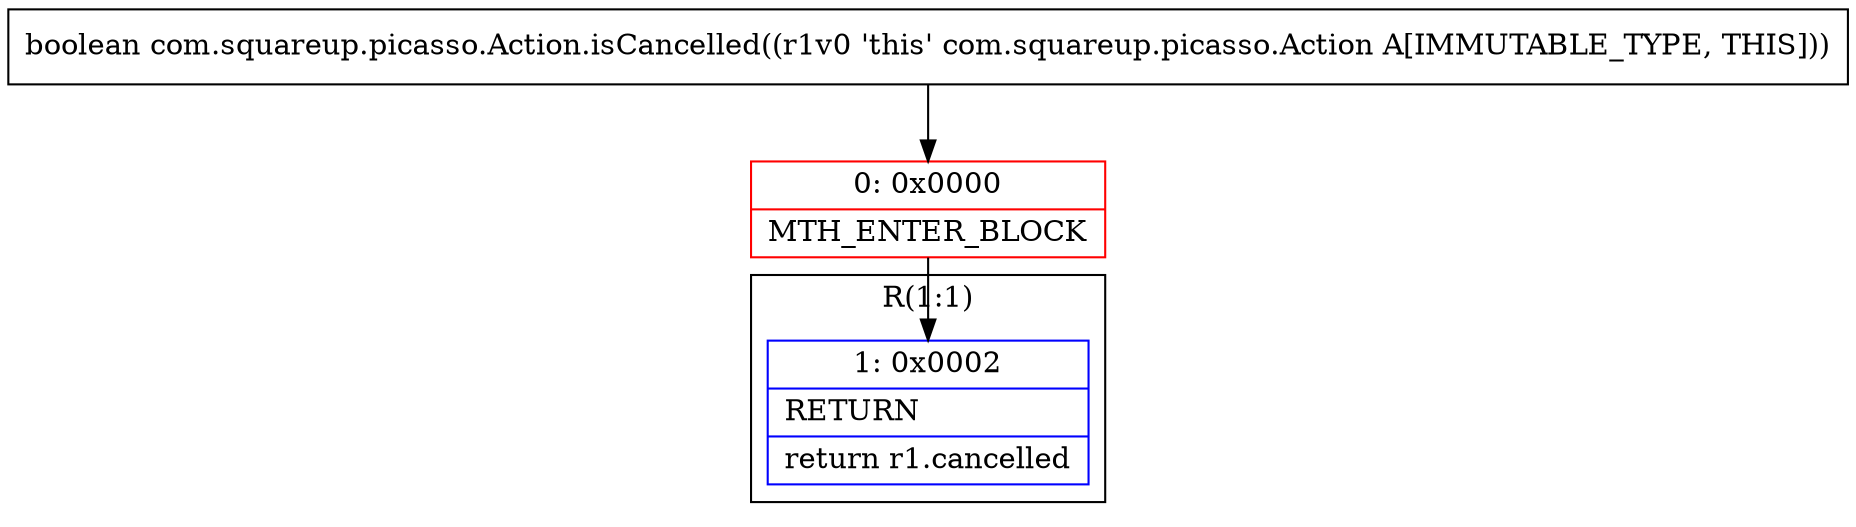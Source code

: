digraph "CFG forcom.squareup.picasso.Action.isCancelled()Z" {
subgraph cluster_Region_253705957 {
label = "R(1:1)";
node [shape=record,color=blue];
Node_1 [shape=record,label="{1\:\ 0x0002|RETURN\l|return r1.cancelled\l}"];
}
Node_0 [shape=record,color=red,label="{0\:\ 0x0000|MTH_ENTER_BLOCK\l}"];
MethodNode[shape=record,label="{boolean com.squareup.picasso.Action.isCancelled((r1v0 'this' com.squareup.picasso.Action A[IMMUTABLE_TYPE, THIS])) }"];
MethodNode -> Node_0;
Node_0 -> Node_1;
}

